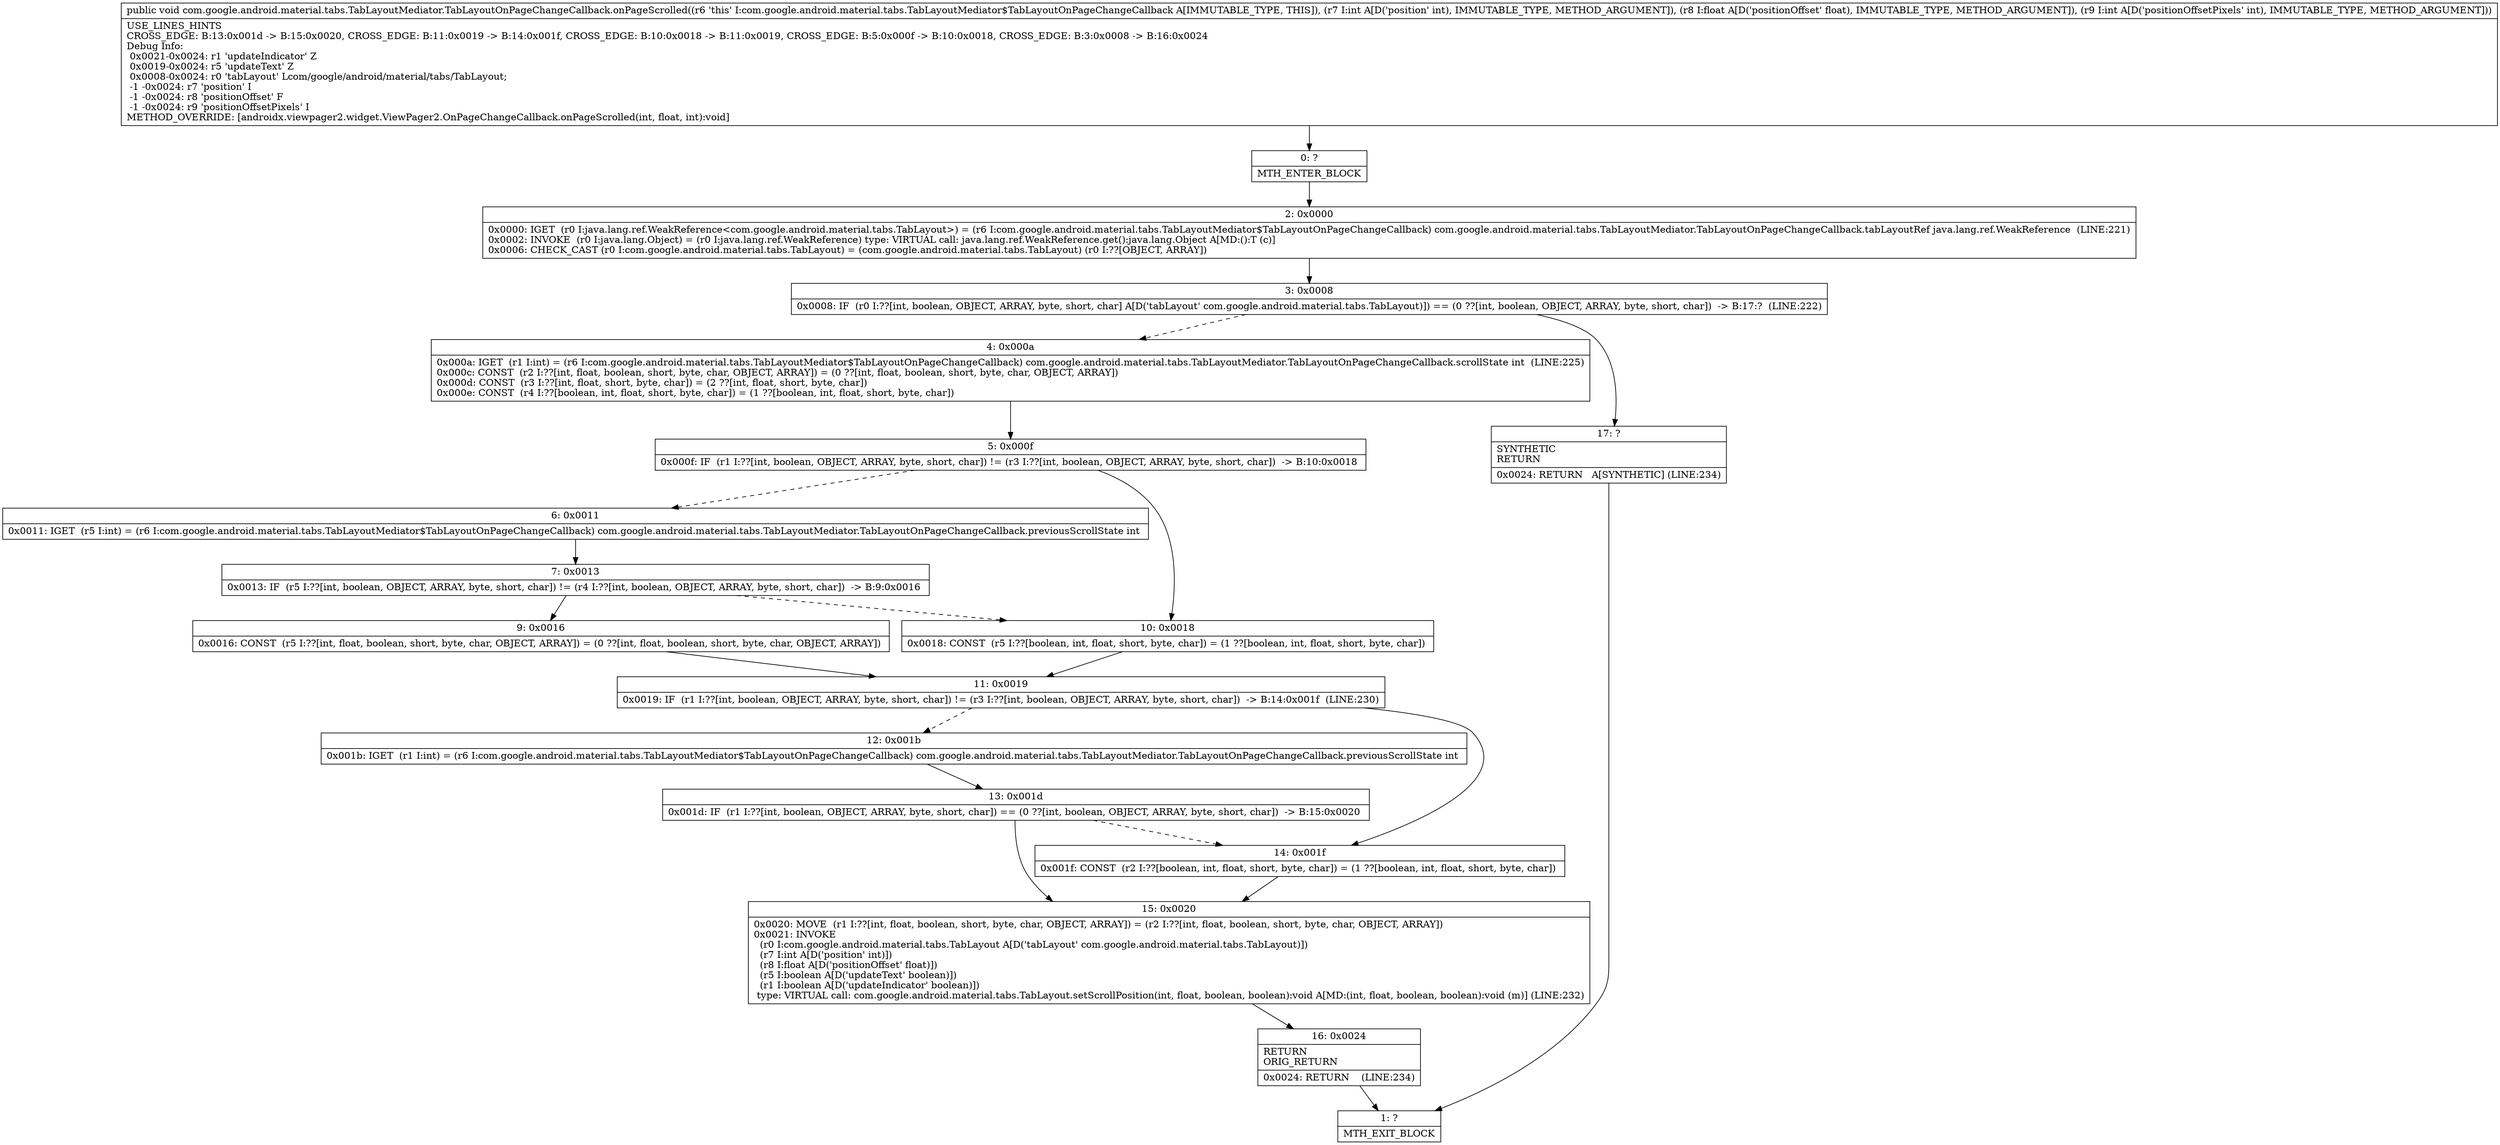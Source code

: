 digraph "CFG forcom.google.android.material.tabs.TabLayoutMediator.TabLayoutOnPageChangeCallback.onPageScrolled(IFI)V" {
Node_0 [shape=record,label="{0\:\ ?|MTH_ENTER_BLOCK\l}"];
Node_2 [shape=record,label="{2\:\ 0x0000|0x0000: IGET  (r0 I:java.lang.ref.WeakReference\<com.google.android.material.tabs.TabLayout\>) = (r6 I:com.google.android.material.tabs.TabLayoutMediator$TabLayoutOnPageChangeCallback) com.google.android.material.tabs.TabLayoutMediator.TabLayoutOnPageChangeCallback.tabLayoutRef java.lang.ref.WeakReference  (LINE:221)\l0x0002: INVOKE  (r0 I:java.lang.Object) = (r0 I:java.lang.ref.WeakReference) type: VIRTUAL call: java.lang.ref.WeakReference.get():java.lang.Object A[MD:():T (c)]\l0x0006: CHECK_CAST (r0 I:com.google.android.material.tabs.TabLayout) = (com.google.android.material.tabs.TabLayout) (r0 I:??[OBJECT, ARRAY]) \l}"];
Node_3 [shape=record,label="{3\:\ 0x0008|0x0008: IF  (r0 I:??[int, boolean, OBJECT, ARRAY, byte, short, char] A[D('tabLayout' com.google.android.material.tabs.TabLayout)]) == (0 ??[int, boolean, OBJECT, ARRAY, byte, short, char])  \-\> B:17:?  (LINE:222)\l}"];
Node_4 [shape=record,label="{4\:\ 0x000a|0x000a: IGET  (r1 I:int) = (r6 I:com.google.android.material.tabs.TabLayoutMediator$TabLayoutOnPageChangeCallback) com.google.android.material.tabs.TabLayoutMediator.TabLayoutOnPageChangeCallback.scrollState int  (LINE:225)\l0x000c: CONST  (r2 I:??[int, float, boolean, short, byte, char, OBJECT, ARRAY]) = (0 ??[int, float, boolean, short, byte, char, OBJECT, ARRAY]) \l0x000d: CONST  (r3 I:??[int, float, short, byte, char]) = (2 ??[int, float, short, byte, char]) \l0x000e: CONST  (r4 I:??[boolean, int, float, short, byte, char]) = (1 ??[boolean, int, float, short, byte, char]) \l}"];
Node_5 [shape=record,label="{5\:\ 0x000f|0x000f: IF  (r1 I:??[int, boolean, OBJECT, ARRAY, byte, short, char]) != (r3 I:??[int, boolean, OBJECT, ARRAY, byte, short, char])  \-\> B:10:0x0018 \l}"];
Node_6 [shape=record,label="{6\:\ 0x0011|0x0011: IGET  (r5 I:int) = (r6 I:com.google.android.material.tabs.TabLayoutMediator$TabLayoutOnPageChangeCallback) com.google.android.material.tabs.TabLayoutMediator.TabLayoutOnPageChangeCallback.previousScrollState int \l}"];
Node_7 [shape=record,label="{7\:\ 0x0013|0x0013: IF  (r5 I:??[int, boolean, OBJECT, ARRAY, byte, short, char]) != (r4 I:??[int, boolean, OBJECT, ARRAY, byte, short, char])  \-\> B:9:0x0016 \l}"];
Node_9 [shape=record,label="{9\:\ 0x0016|0x0016: CONST  (r5 I:??[int, float, boolean, short, byte, char, OBJECT, ARRAY]) = (0 ??[int, float, boolean, short, byte, char, OBJECT, ARRAY]) \l}"];
Node_11 [shape=record,label="{11\:\ 0x0019|0x0019: IF  (r1 I:??[int, boolean, OBJECT, ARRAY, byte, short, char]) != (r3 I:??[int, boolean, OBJECT, ARRAY, byte, short, char])  \-\> B:14:0x001f  (LINE:230)\l}"];
Node_12 [shape=record,label="{12\:\ 0x001b|0x001b: IGET  (r1 I:int) = (r6 I:com.google.android.material.tabs.TabLayoutMediator$TabLayoutOnPageChangeCallback) com.google.android.material.tabs.TabLayoutMediator.TabLayoutOnPageChangeCallback.previousScrollState int \l}"];
Node_13 [shape=record,label="{13\:\ 0x001d|0x001d: IF  (r1 I:??[int, boolean, OBJECT, ARRAY, byte, short, char]) == (0 ??[int, boolean, OBJECT, ARRAY, byte, short, char])  \-\> B:15:0x0020 \l}"];
Node_15 [shape=record,label="{15\:\ 0x0020|0x0020: MOVE  (r1 I:??[int, float, boolean, short, byte, char, OBJECT, ARRAY]) = (r2 I:??[int, float, boolean, short, byte, char, OBJECT, ARRAY]) \l0x0021: INVOKE  \l  (r0 I:com.google.android.material.tabs.TabLayout A[D('tabLayout' com.google.android.material.tabs.TabLayout)])\l  (r7 I:int A[D('position' int)])\l  (r8 I:float A[D('positionOffset' float)])\l  (r5 I:boolean A[D('updateText' boolean)])\l  (r1 I:boolean A[D('updateIndicator' boolean)])\l type: VIRTUAL call: com.google.android.material.tabs.TabLayout.setScrollPosition(int, float, boolean, boolean):void A[MD:(int, float, boolean, boolean):void (m)] (LINE:232)\l}"];
Node_16 [shape=record,label="{16\:\ 0x0024|RETURN\lORIG_RETURN\l|0x0024: RETURN    (LINE:234)\l}"];
Node_1 [shape=record,label="{1\:\ ?|MTH_EXIT_BLOCK\l}"];
Node_14 [shape=record,label="{14\:\ 0x001f|0x001f: CONST  (r2 I:??[boolean, int, float, short, byte, char]) = (1 ??[boolean, int, float, short, byte, char]) \l}"];
Node_10 [shape=record,label="{10\:\ 0x0018|0x0018: CONST  (r5 I:??[boolean, int, float, short, byte, char]) = (1 ??[boolean, int, float, short, byte, char]) \l}"];
Node_17 [shape=record,label="{17\:\ ?|SYNTHETIC\lRETURN\l|0x0024: RETURN   A[SYNTHETIC] (LINE:234)\l}"];
MethodNode[shape=record,label="{public void com.google.android.material.tabs.TabLayoutMediator.TabLayoutOnPageChangeCallback.onPageScrolled((r6 'this' I:com.google.android.material.tabs.TabLayoutMediator$TabLayoutOnPageChangeCallback A[IMMUTABLE_TYPE, THIS]), (r7 I:int A[D('position' int), IMMUTABLE_TYPE, METHOD_ARGUMENT]), (r8 I:float A[D('positionOffset' float), IMMUTABLE_TYPE, METHOD_ARGUMENT]), (r9 I:int A[D('positionOffsetPixels' int), IMMUTABLE_TYPE, METHOD_ARGUMENT]))  | USE_LINES_HINTS\lCROSS_EDGE: B:13:0x001d \-\> B:15:0x0020, CROSS_EDGE: B:11:0x0019 \-\> B:14:0x001f, CROSS_EDGE: B:10:0x0018 \-\> B:11:0x0019, CROSS_EDGE: B:5:0x000f \-\> B:10:0x0018, CROSS_EDGE: B:3:0x0008 \-\> B:16:0x0024\lDebug Info:\l  0x0021\-0x0024: r1 'updateIndicator' Z\l  0x0019\-0x0024: r5 'updateText' Z\l  0x0008\-0x0024: r0 'tabLayout' Lcom\/google\/android\/material\/tabs\/TabLayout;\l  \-1 \-0x0024: r7 'position' I\l  \-1 \-0x0024: r8 'positionOffset' F\l  \-1 \-0x0024: r9 'positionOffsetPixels' I\lMETHOD_OVERRIDE: [androidx.viewpager2.widget.ViewPager2.OnPageChangeCallback.onPageScrolled(int, float, int):void]\l}"];
MethodNode -> Node_0;Node_0 -> Node_2;
Node_2 -> Node_3;
Node_3 -> Node_4[style=dashed];
Node_3 -> Node_17;
Node_4 -> Node_5;
Node_5 -> Node_6[style=dashed];
Node_5 -> Node_10;
Node_6 -> Node_7;
Node_7 -> Node_9;
Node_7 -> Node_10[style=dashed];
Node_9 -> Node_11;
Node_11 -> Node_12[style=dashed];
Node_11 -> Node_14;
Node_12 -> Node_13;
Node_13 -> Node_14[style=dashed];
Node_13 -> Node_15;
Node_15 -> Node_16;
Node_16 -> Node_1;
Node_14 -> Node_15;
Node_10 -> Node_11;
Node_17 -> Node_1;
}

